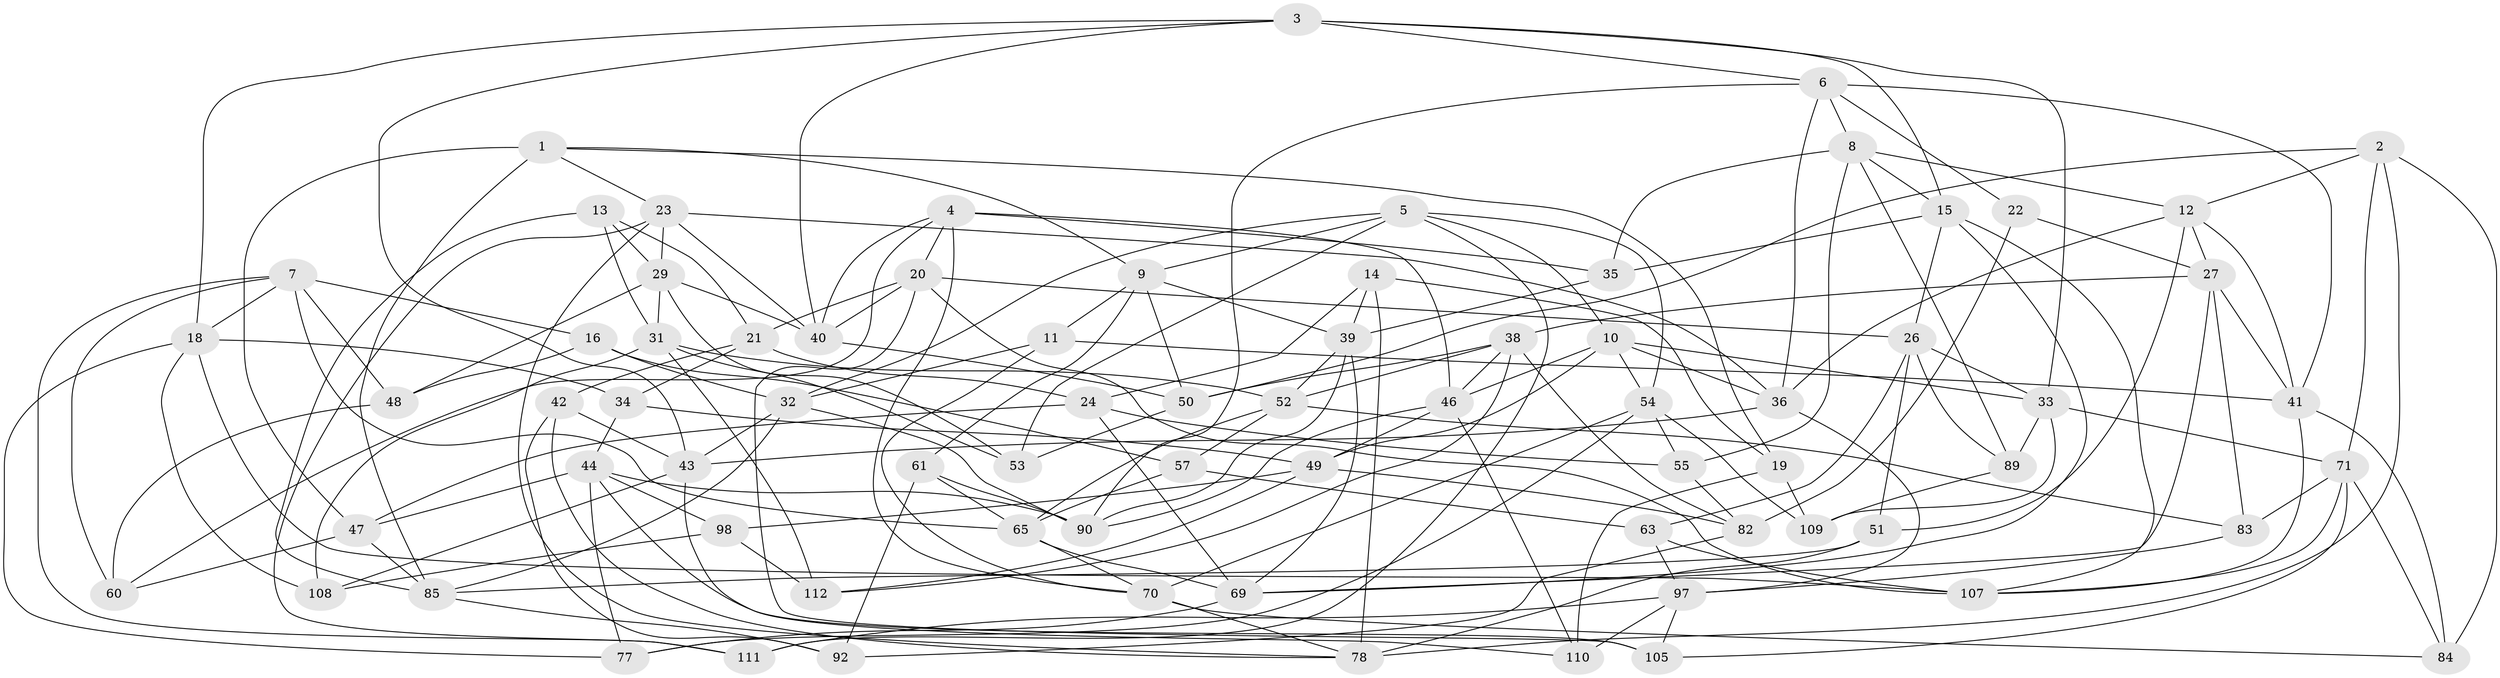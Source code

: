 // original degree distribution, {4: 1.0}
// Generated by graph-tools (version 1.1) at 2025/11/02/27/25 16:11:45]
// undirected, 75 vertices, 192 edges
graph export_dot {
graph [start="1"]
  node [color=gray90,style=filled];
  1 [super="+75"];
  2 [super="+30"];
  3 [super="+114"];
  4 [super="+37"];
  5 [super="+115"];
  6 [super="+17"];
  7 [super="+102"];
  8 [super="+25"];
  9 [super="+64"];
  10 [super="+58"];
  11;
  12 [super="+113"];
  13;
  14;
  15 [super="+87"];
  16;
  18 [super="+76"];
  19;
  20 [super="+119"];
  21 [super="+62"];
  22;
  23 [super="+74"];
  24 [super="+86"];
  26 [super="+28"];
  27 [super="+88"];
  29 [super="+68"];
  31 [super="+79"];
  32 [super="+66"];
  33 [super="+67"];
  34;
  35;
  36 [super="+59"];
  38 [super="+81"];
  39 [super="+96"];
  40 [super="+116"];
  41 [super="+45"];
  42;
  43 [super="+91"];
  44 [super="+118"];
  46 [super="+103"];
  47 [super="+100"];
  48;
  49 [super="+56"];
  50 [super="+80"];
  51;
  52 [super="+73"];
  53;
  54 [super="+72"];
  55;
  57;
  60;
  61;
  63;
  65 [super="+93"];
  69 [super="+99"];
  70 [super="+101"];
  71 [super="+94"];
  77;
  78 [super="+117"];
  82 [super="+121"];
  83;
  84;
  85 [super="+106"];
  89;
  90 [super="+95"];
  92;
  97 [super="+104"];
  98;
  105;
  107 [super="+120"];
  108;
  109;
  110;
  111;
  112;
  1 -- 19;
  1 -- 47 [weight=2];
  1 -- 23;
  1 -- 85;
  1 -- 9;
  2 -- 71;
  2 -- 50 [weight=2];
  2 -- 78;
  2 -- 84;
  2 -- 12;
  3 -- 33;
  3 -- 18;
  3 -- 43;
  3 -- 6;
  3 -- 15;
  3 -- 40;
  4 -- 35;
  4 -- 40;
  4 -- 46;
  4 -- 70;
  4 -- 60;
  4 -- 20;
  5 -- 32;
  5 -- 53;
  5 -- 54;
  5 -- 111;
  5 -- 10;
  5 -- 9;
  6 -- 41;
  6 -- 36;
  6 -- 90;
  6 -- 8;
  6 -- 22;
  7 -- 60;
  7 -- 48;
  7 -- 111;
  7 -- 16;
  7 -- 65;
  7 -- 18;
  8 -- 15;
  8 -- 55;
  8 -- 35;
  8 -- 89;
  8 -- 12;
  9 -- 50;
  9 -- 11;
  9 -- 39;
  9 -- 61;
  10 -- 36;
  10 -- 33;
  10 -- 46;
  10 -- 49;
  10 -- 54;
  11 -- 41;
  11 -- 70;
  11 -- 32;
  12 -- 27;
  12 -- 36;
  12 -- 41;
  12 -- 51;
  13 -- 31;
  13 -- 29;
  13 -- 21;
  13 -- 85;
  14 -- 24;
  14 -- 39;
  14 -- 19;
  14 -- 78;
  15 -- 35;
  15 -- 69;
  15 -- 26;
  15 -- 107;
  16 -- 57;
  16 -- 48;
  16 -- 32;
  18 -- 34;
  18 -- 77;
  18 -- 107;
  18 -- 108;
  19 -- 110;
  19 -- 109;
  20 -- 21;
  20 -- 107;
  20 -- 105;
  20 -- 40;
  20 -- 26;
  21 -- 24 [weight=2];
  21 -- 34;
  21 -- 42;
  22 -- 82 [weight=2];
  22 -- 27;
  23 -- 111;
  23 -- 40;
  23 -- 29;
  23 -- 36;
  23 -- 78;
  24 -- 55;
  24 -- 69;
  24 -- 47;
  26 -- 89;
  26 -- 63;
  26 -- 33;
  26 -- 51;
  27 -- 83;
  27 -- 69;
  27 -- 38;
  27 -- 41;
  29 -- 48;
  29 -- 53;
  29 -- 31;
  29 -- 40;
  31 -- 108;
  31 -- 52;
  31 -- 112;
  31 -- 53;
  32 -- 90;
  32 -- 43;
  32 -- 85;
  33 -- 109;
  33 -- 89;
  33 -- 71;
  34 -- 49;
  34 -- 44;
  35 -- 39;
  36 -- 97;
  36 -- 43;
  38 -- 112;
  38 -- 52;
  38 -- 46;
  38 -- 50;
  38 -- 82;
  39 -- 90;
  39 -- 52;
  39 -- 69;
  40 -- 50;
  41 -- 107;
  41 -- 84;
  42 -- 92;
  42 -- 43;
  42 -- 78;
  43 -- 108;
  43 -- 110;
  44 -- 77;
  44 -- 98;
  44 -- 105;
  44 -- 90;
  44 -- 47;
  46 -- 49;
  46 -- 110;
  46 -- 90;
  47 -- 60;
  47 -- 85;
  48 -- 60;
  49 -- 98;
  49 -- 112;
  49 -- 82;
  50 -- 53;
  51 -- 85;
  51 -- 78;
  52 -- 57;
  52 -- 83;
  52 -- 65;
  54 -- 109;
  54 -- 77;
  54 -- 70;
  54 -- 55;
  55 -- 82;
  57 -- 63;
  57 -- 65;
  61 -- 92;
  61 -- 90;
  61 -- 65;
  63 -- 107;
  63 -- 97;
  65 -- 69;
  65 -- 70;
  69 -- 77;
  70 -- 84;
  70 -- 78;
  71 -- 83;
  71 -- 105;
  71 -- 84;
  71 -- 107;
  82 -- 92;
  83 -- 97;
  85 -- 92;
  89 -- 109;
  97 -- 105;
  97 -- 111;
  97 -- 110;
  98 -- 108;
  98 -- 112;
}
